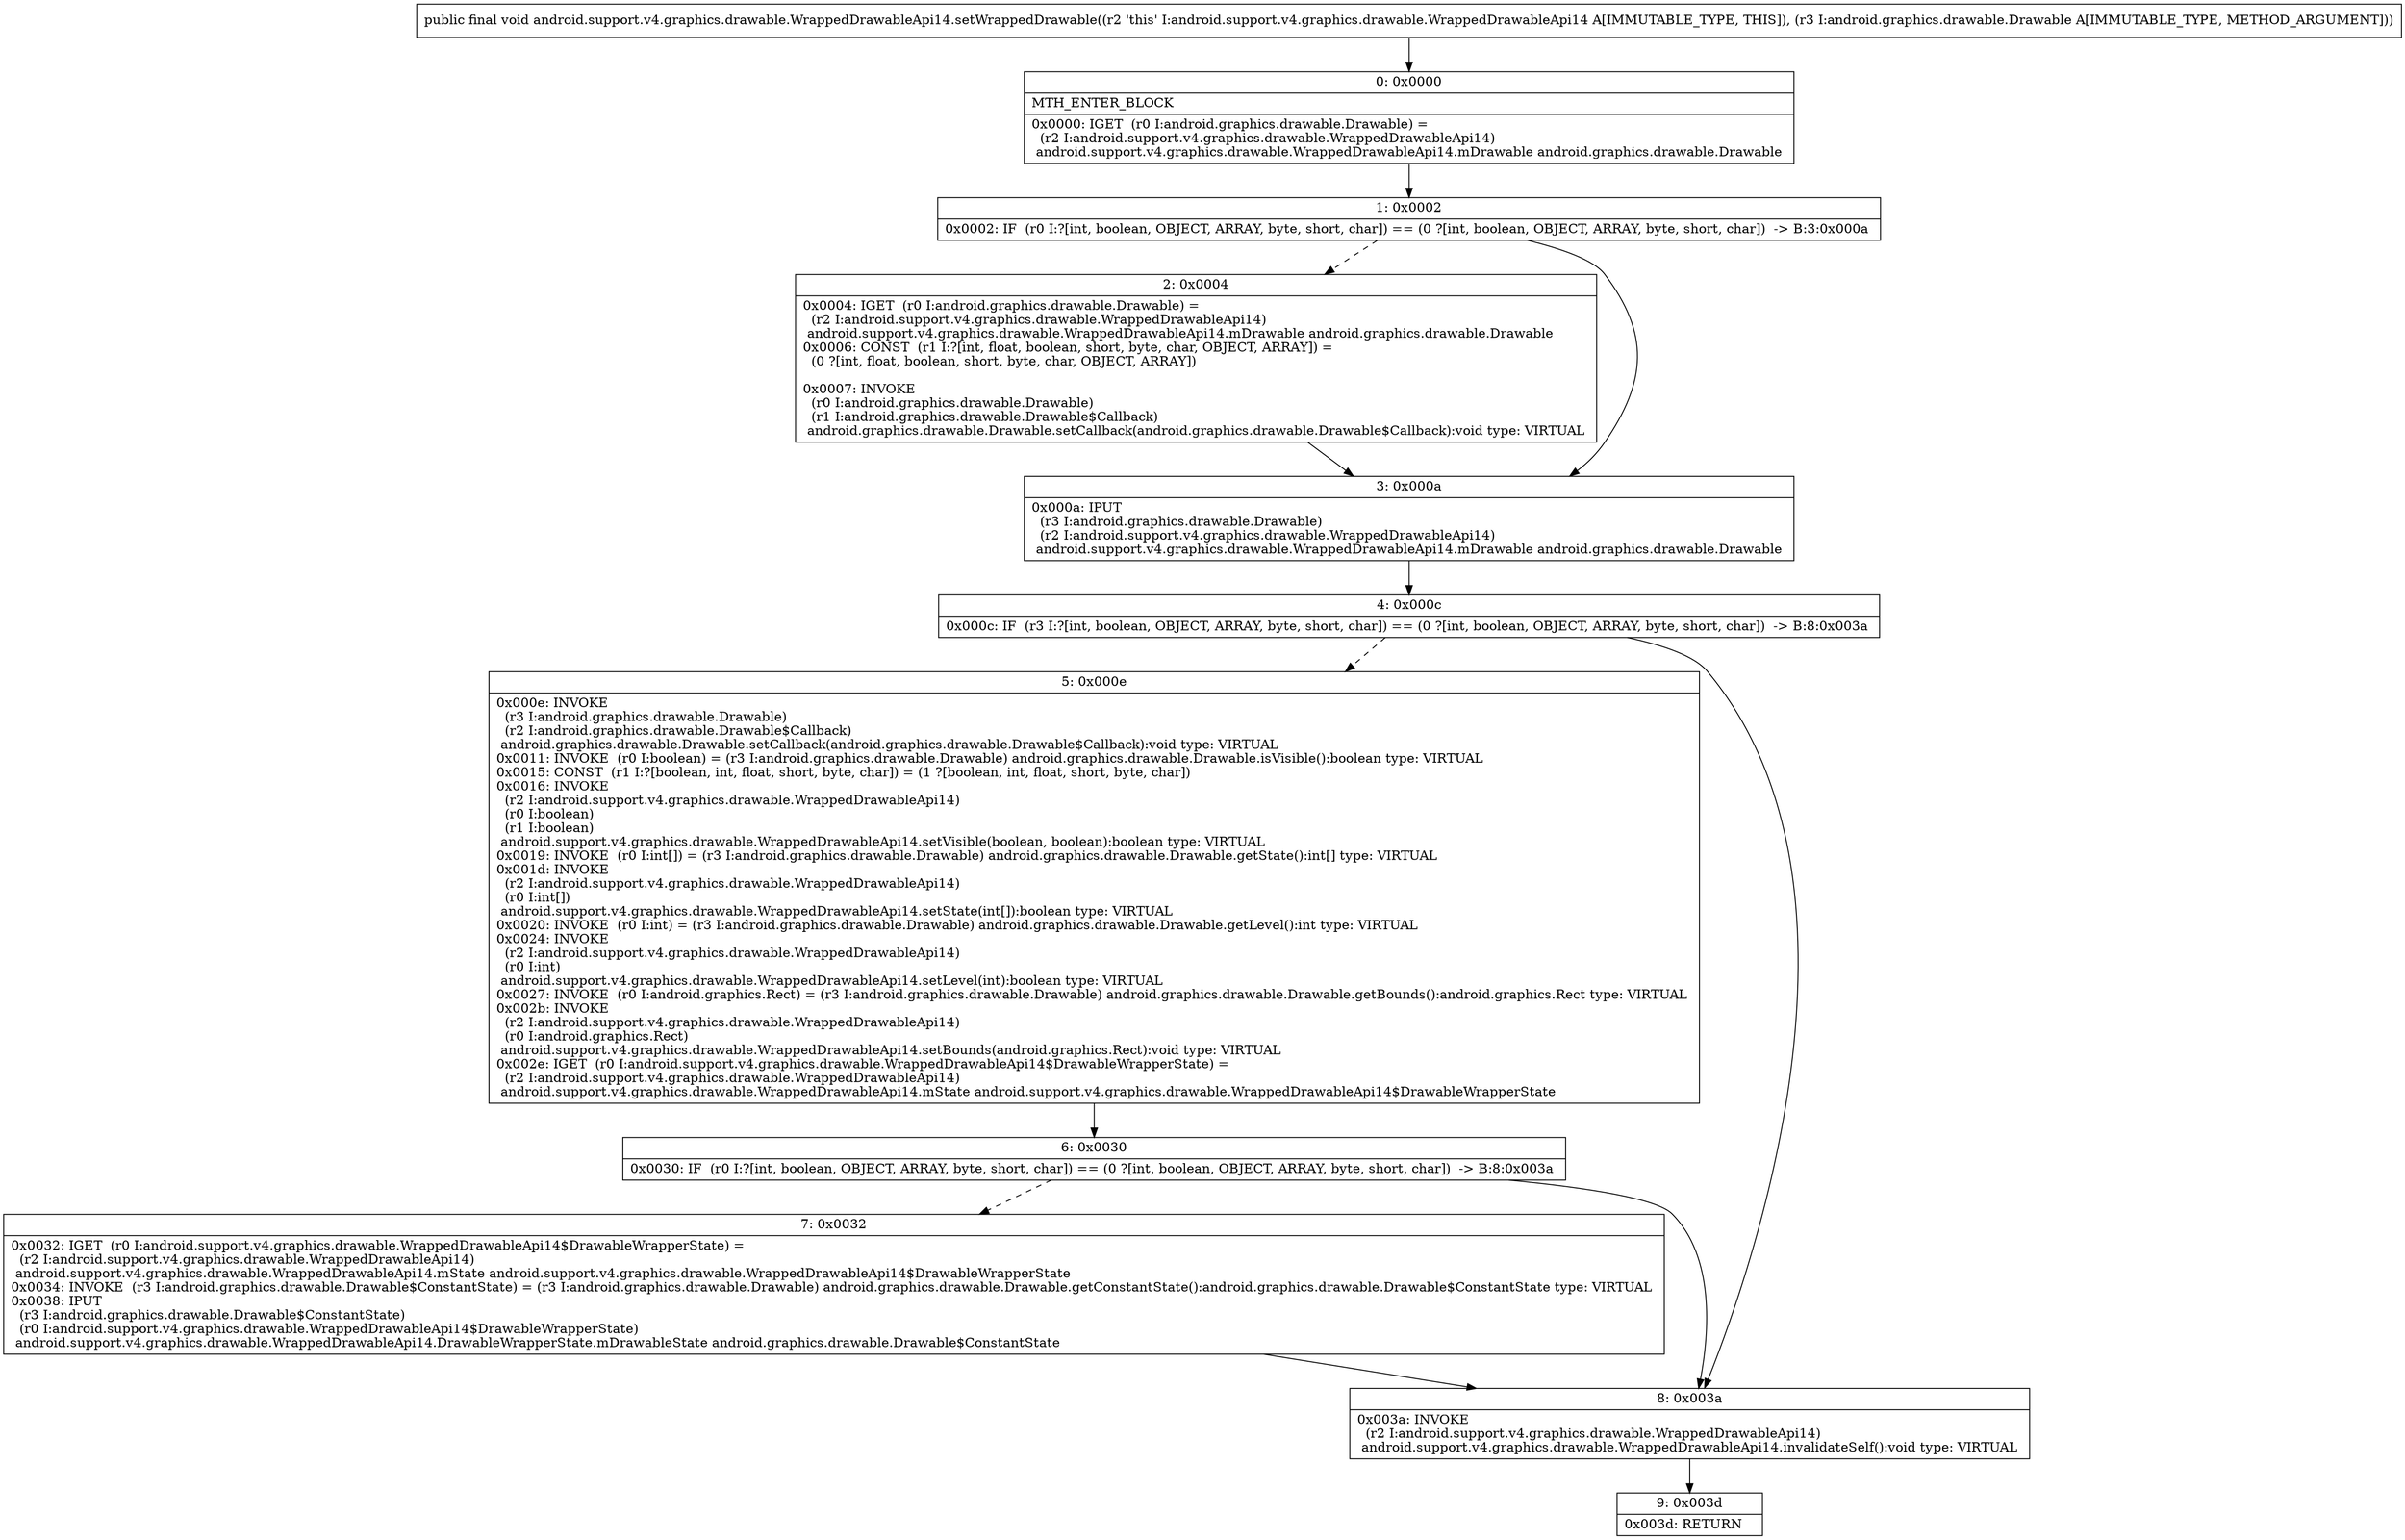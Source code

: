 digraph "CFG forandroid.support.v4.graphics.drawable.WrappedDrawableApi14.setWrappedDrawable(Landroid\/graphics\/drawable\/Drawable;)V" {
Node_0 [shape=record,label="{0\:\ 0x0000|MTH_ENTER_BLOCK\l|0x0000: IGET  (r0 I:android.graphics.drawable.Drawable) = \l  (r2 I:android.support.v4.graphics.drawable.WrappedDrawableApi14)\l android.support.v4.graphics.drawable.WrappedDrawableApi14.mDrawable android.graphics.drawable.Drawable \l}"];
Node_1 [shape=record,label="{1\:\ 0x0002|0x0002: IF  (r0 I:?[int, boolean, OBJECT, ARRAY, byte, short, char]) == (0 ?[int, boolean, OBJECT, ARRAY, byte, short, char])  \-\> B:3:0x000a \l}"];
Node_2 [shape=record,label="{2\:\ 0x0004|0x0004: IGET  (r0 I:android.graphics.drawable.Drawable) = \l  (r2 I:android.support.v4.graphics.drawable.WrappedDrawableApi14)\l android.support.v4.graphics.drawable.WrappedDrawableApi14.mDrawable android.graphics.drawable.Drawable \l0x0006: CONST  (r1 I:?[int, float, boolean, short, byte, char, OBJECT, ARRAY]) = \l  (0 ?[int, float, boolean, short, byte, char, OBJECT, ARRAY])\l \l0x0007: INVOKE  \l  (r0 I:android.graphics.drawable.Drawable)\l  (r1 I:android.graphics.drawable.Drawable$Callback)\l android.graphics.drawable.Drawable.setCallback(android.graphics.drawable.Drawable$Callback):void type: VIRTUAL \l}"];
Node_3 [shape=record,label="{3\:\ 0x000a|0x000a: IPUT  \l  (r3 I:android.graphics.drawable.Drawable)\l  (r2 I:android.support.v4.graphics.drawable.WrappedDrawableApi14)\l android.support.v4.graphics.drawable.WrappedDrawableApi14.mDrawable android.graphics.drawable.Drawable \l}"];
Node_4 [shape=record,label="{4\:\ 0x000c|0x000c: IF  (r3 I:?[int, boolean, OBJECT, ARRAY, byte, short, char]) == (0 ?[int, boolean, OBJECT, ARRAY, byte, short, char])  \-\> B:8:0x003a \l}"];
Node_5 [shape=record,label="{5\:\ 0x000e|0x000e: INVOKE  \l  (r3 I:android.graphics.drawable.Drawable)\l  (r2 I:android.graphics.drawable.Drawable$Callback)\l android.graphics.drawable.Drawable.setCallback(android.graphics.drawable.Drawable$Callback):void type: VIRTUAL \l0x0011: INVOKE  (r0 I:boolean) = (r3 I:android.graphics.drawable.Drawable) android.graphics.drawable.Drawable.isVisible():boolean type: VIRTUAL \l0x0015: CONST  (r1 I:?[boolean, int, float, short, byte, char]) = (1 ?[boolean, int, float, short, byte, char]) \l0x0016: INVOKE  \l  (r2 I:android.support.v4.graphics.drawable.WrappedDrawableApi14)\l  (r0 I:boolean)\l  (r1 I:boolean)\l android.support.v4.graphics.drawable.WrappedDrawableApi14.setVisible(boolean, boolean):boolean type: VIRTUAL \l0x0019: INVOKE  (r0 I:int[]) = (r3 I:android.graphics.drawable.Drawable) android.graphics.drawable.Drawable.getState():int[] type: VIRTUAL \l0x001d: INVOKE  \l  (r2 I:android.support.v4.graphics.drawable.WrappedDrawableApi14)\l  (r0 I:int[])\l android.support.v4.graphics.drawable.WrappedDrawableApi14.setState(int[]):boolean type: VIRTUAL \l0x0020: INVOKE  (r0 I:int) = (r3 I:android.graphics.drawable.Drawable) android.graphics.drawable.Drawable.getLevel():int type: VIRTUAL \l0x0024: INVOKE  \l  (r2 I:android.support.v4.graphics.drawable.WrappedDrawableApi14)\l  (r0 I:int)\l android.support.v4.graphics.drawable.WrappedDrawableApi14.setLevel(int):boolean type: VIRTUAL \l0x0027: INVOKE  (r0 I:android.graphics.Rect) = (r3 I:android.graphics.drawable.Drawable) android.graphics.drawable.Drawable.getBounds():android.graphics.Rect type: VIRTUAL \l0x002b: INVOKE  \l  (r2 I:android.support.v4.graphics.drawable.WrappedDrawableApi14)\l  (r0 I:android.graphics.Rect)\l android.support.v4.graphics.drawable.WrappedDrawableApi14.setBounds(android.graphics.Rect):void type: VIRTUAL \l0x002e: IGET  (r0 I:android.support.v4.graphics.drawable.WrappedDrawableApi14$DrawableWrapperState) = \l  (r2 I:android.support.v4.graphics.drawable.WrappedDrawableApi14)\l android.support.v4.graphics.drawable.WrappedDrawableApi14.mState android.support.v4.graphics.drawable.WrappedDrawableApi14$DrawableWrapperState \l}"];
Node_6 [shape=record,label="{6\:\ 0x0030|0x0030: IF  (r0 I:?[int, boolean, OBJECT, ARRAY, byte, short, char]) == (0 ?[int, boolean, OBJECT, ARRAY, byte, short, char])  \-\> B:8:0x003a \l}"];
Node_7 [shape=record,label="{7\:\ 0x0032|0x0032: IGET  (r0 I:android.support.v4.graphics.drawable.WrappedDrawableApi14$DrawableWrapperState) = \l  (r2 I:android.support.v4.graphics.drawable.WrappedDrawableApi14)\l android.support.v4.graphics.drawable.WrappedDrawableApi14.mState android.support.v4.graphics.drawable.WrappedDrawableApi14$DrawableWrapperState \l0x0034: INVOKE  (r3 I:android.graphics.drawable.Drawable$ConstantState) = (r3 I:android.graphics.drawable.Drawable) android.graphics.drawable.Drawable.getConstantState():android.graphics.drawable.Drawable$ConstantState type: VIRTUAL \l0x0038: IPUT  \l  (r3 I:android.graphics.drawable.Drawable$ConstantState)\l  (r0 I:android.support.v4.graphics.drawable.WrappedDrawableApi14$DrawableWrapperState)\l android.support.v4.graphics.drawable.WrappedDrawableApi14.DrawableWrapperState.mDrawableState android.graphics.drawable.Drawable$ConstantState \l}"];
Node_8 [shape=record,label="{8\:\ 0x003a|0x003a: INVOKE  \l  (r2 I:android.support.v4.graphics.drawable.WrappedDrawableApi14)\l android.support.v4.graphics.drawable.WrappedDrawableApi14.invalidateSelf():void type: VIRTUAL \l}"];
Node_9 [shape=record,label="{9\:\ 0x003d|0x003d: RETURN   \l}"];
MethodNode[shape=record,label="{public final void android.support.v4.graphics.drawable.WrappedDrawableApi14.setWrappedDrawable((r2 'this' I:android.support.v4.graphics.drawable.WrappedDrawableApi14 A[IMMUTABLE_TYPE, THIS]), (r3 I:android.graphics.drawable.Drawable A[IMMUTABLE_TYPE, METHOD_ARGUMENT])) }"];
MethodNode -> Node_0;
Node_0 -> Node_1;
Node_1 -> Node_2[style=dashed];
Node_1 -> Node_3;
Node_2 -> Node_3;
Node_3 -> Node_4;
Node_4 -> Node_5[style=dashed];
Node_4 -> Node_8;
Node_5 -> Node_6;
Node_6 -> Node_7[style=dashed];
Node_6 -> Node_8;
Node_7 -> Node_8;
Node_8 -> Node_9;
}

